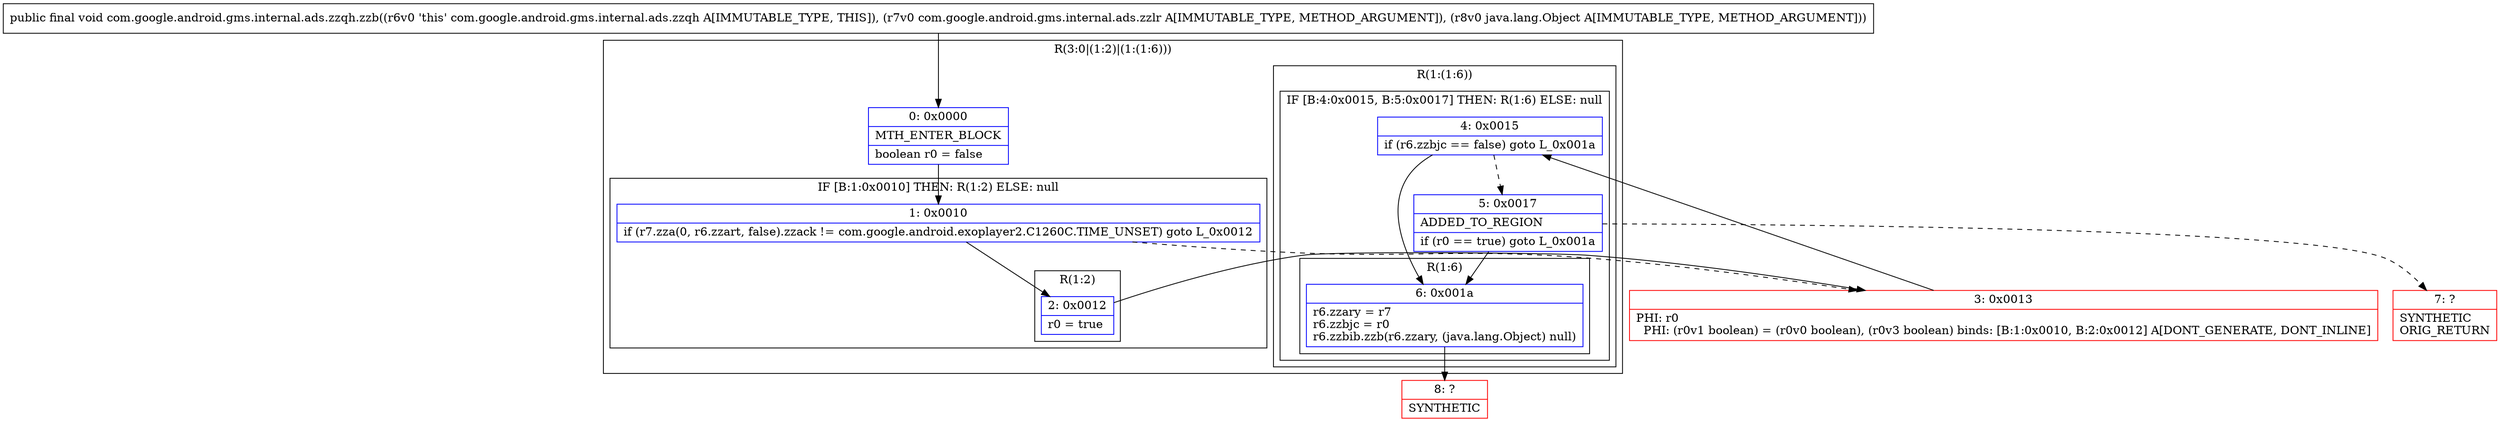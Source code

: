 digraph "CFG forcom.google.android.gms.internal.ads.zzqh.zzb(Lcom\/google\/android\/gms\/internal\/ads\/zzlr;Ljava\/lang\/Object;)V" {
subgraph cluster_Region_827851594 {
label = "R(3:0|(1:2)|(1:(1:6)))";
node [shape=record,color=blue];
Node_0 [shape=record,label="{0\:\ 0x0000|MTH_ENTER_BLOCK\l|boolean r0 = false\l}"];
subgraph cluster_IfRegion_1447784184 {
label = "IF [B:1:0x0010] THEN: R(1:2) ELSE: null";
node [shape=record,color=blue];
Node_1 [shape=record,label="{1\:\ 0x0010|if (r7.zza(0, r6.zzart, false).zzack != com.google.android.exoplayer2.C1260C.TIME_UNSET) goto L_0x0012\l}"];
subgraph cluster_Region_253204155 {
label = "R(1:2)";
node [shape=record,color=blue];
Node_2 [shape=record,label="{2\:\ 0x0012|r0 = true\l}"];
}
}
subgraph cluster_Region_1679352620 {
label = "R(1:(1:6))";
node [shape=record,color=blue];
subgraph cluster_IfRegion_1511542217 {
label = "IF [B:4:0x0015, B:5:0x0017] THEN: R(1:6) ELSE: null";
node [shape=record,color=blue];
Node_4 [shape=record,label="{4\:\ 0x0015|if (r6.zzbjc == false) goto L_0x001a\l}"];
Node_5 [shape=record,label="{5\:\ 0x0017|ADDED_TO_REGION\l|if (r0 == true) goto L_0x001a\l}"];
subgraph cluster_Region_1697664433 {
label = "R(1:6)";
node [shape=record,color=blue];
Node_6 [shape=record,label="{6\:\ 0x001a|r6.zzary = r7\lr6.zzbjc = r0\lr6.zzbib.zzb(r6.zzary, (java.lang.Object) null)\l}"];
}
}
}
}
Node_3 [shape=record,color=red,label="{3\:\ 0x0013|PHI: r0 \l  PHI: (r0v1 boolean) = (r0v0 boolean), (r0v3 boolean) binds: [B:1:0x0010, B:2:0x0012] A[DONT_GENERATE, DONT_INLINE]\l}"];
Node_7 [shape=record,color=red,label="{7\:\ ?|SYNTHETIC\lORIG_RETURN\l}"];
Node_8 [shape=record,color=red,label="{8\:\ ?|SYNTHETIC\l}"];
MethodNode[shape=record,label="{public final void com.google.android.gms.internal.ads.zzqh.zzb((r6v0 'this' com.google.android.gms.internal.ads.zzqh A[IMMUTABLE_TYPE, THIS]), (r7v0 com.google.android.gms.internal.ads.zzlr A[IMMUTABLE_TYPE, METHOD_ARGUMENT]), (r8v0 java.lang.Object A[IMMUTABLE_TYPE, METHOD_ARGUMENT])) }"];
MethodNode -> Node_0;
Node_0 -> Node_1;
Node_1 -> Node_2;
Node_1 -> Node_3[style=dashed];
Node_2 -> Node_3;
Node_4 -> Node_5[style=dashed];
Node_4 -> Node_6;
Node_5 -> Node_6;
Node_5 -> Node_7[style=dashed];
Node_6 -> Node_8;
Node_3 -> Node_4;
}

